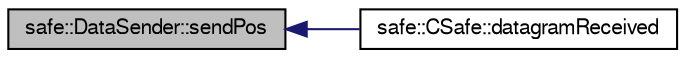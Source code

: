 digraph "safe::DataSender::sendPos"
{
  bgcolor="transparent";
  edge [fontname="FreeSans",fontsize="10",labelfontname="FreeSans",labelfontsize="10"];
  node [fontname="FreeSans",fontsize="10",shape=record];
  rankdir="LR";
  Node1 [label="safe::DataSender::sendPos",height=0.2,width=0.4,color="black", fillcolor="grey75", style="filled" fontcolor="black"];
  Node1 -> Node2 [dir="back",color="midnightblue",fontsize="10",style="solid",fontname="FreeSans"];
  Node2 [label="safe::CSafe::datagramReceived",height=0.2,width=0.4,color="black",URL="$classsafe_1_1CSafe.html#a9d1cfb0ceff990ceceb2caf69c8a6b7e"];
}
